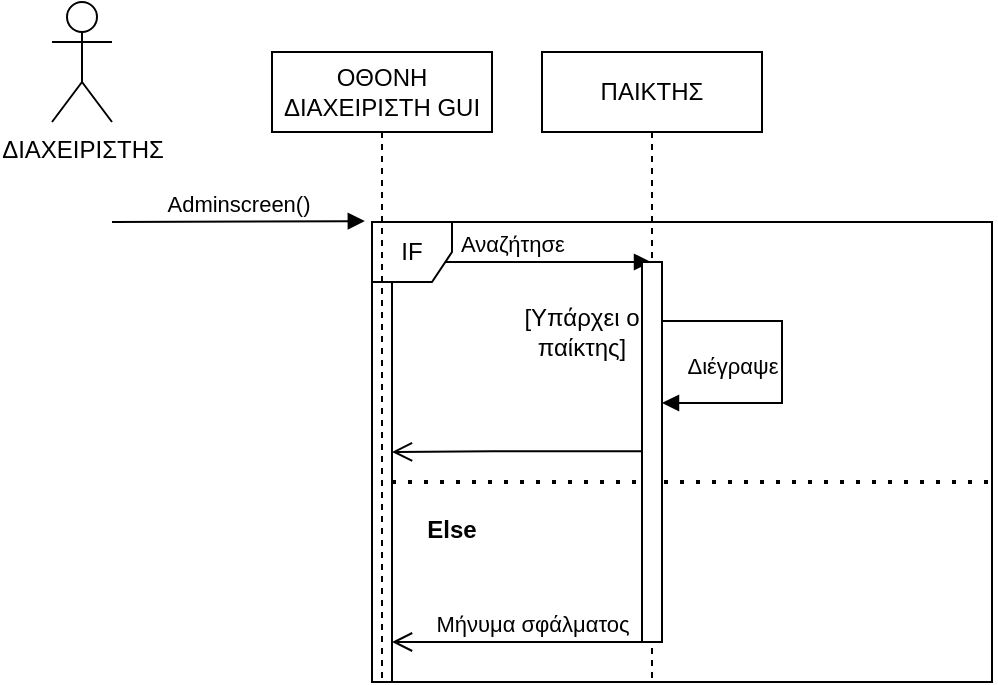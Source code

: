 <mxfile version="18.1.1" type="device"><diagram id="kgpKYQtTHZ0yAKxKKP6v" name="Page-1"><mxGraphModel dx="1784" dy="495" grid="1" gridSize="10" guides="1" tooltips="1" connect="1" arrows="1" fold="1" page="1" pageScale="1" pageWidth="850" pageHeight="1100" math="0" shadow="0"><root><mxCell id="0"/><mxCell id="1" parent="0"/><mxCell id="Bc2SlUVs3LdDelOjxjiG-2" value="ΔΙΑΧΕΙΡΙΣΤΗΣ" style="shape=umlActor;verticalLabelPosition=bottom;verticalAlign=top;html=1;" parent="1" vertex="1"><mxGeometry x="-40" y="130" width="30" height="60" as="geometry"/></mxCell><mxCell id="Bc2SlUVs3LdDelOjxjiG-3" value="Adminscreen()" style="html=1;verticalAlign=bottom;endArrow=block;rounded=0;entryX=-0.359;entryY=-0.002;entryDx=0;entryDy=0;entryPerimeter=0;" parent="1" target="Bc2SlUVs3LdDelOjxjiG-7" edge="1"><mxGeometry x="0.004" width="80" relative="1" as="geometry"><mxPoint x="-10" y="240.0" as="sourcePoint"/><mxPoint x="129.5" y="240.0" as="targetPoint"/><mxPoint as="offset"/></mxGeometry></mxCell><mxCell id="Bc2SlUVs3LdDelOjxjiG-7" value="" style="html=1;points=[];perimeter=orthogonalPerimeter;" parent="1" vertex="1"><mxGeometry x="120" y="240" width="10" height="230" as="geometry"/></mxCell><mxCell id="Bc2SlUVs3LdDelOjxjiG-9" value="" style="html=1;points=[];perimeter=orthogonalPerimeter;" parent="1" vertex="1"><mxGeometry x="255" y="260" width="10" height="190" as="geometry"/></mxCell><mxCell id="Bc2SlUVs3LdDelOjxjiG-10" value="Αναζήτησε" style="html=1;verticalAlign=bottom;endArrow=block;rounded=0;" parent="1" edge="1"><mxGeometry x="0.004" width="80" relative="1" as="geometry"><mxPoint x="120" y="260.0" as="sourcePoint"/><mxPoint x="259.5" y="260.0" as="targetPoint"/><mxPoint as="offset"/></mxGeometry></mxCell><mxCell id="Bc2SlUVs3LdDelOjxjiG-12" value="IF" style="shape=umlFrame;whiteSpace=wrap;html=1;width=40;height=30;" parent="1" vertex="1"><mxGeometry x="120" y="240" width="310" height="230" as="geometry"/></mxCell><mxCell id="Bc2SlUVs3LdDelOjxjiG-13" value="[Υπάρχει ο παίκτης]" style="text;html=1;strokeColor=none;fillColor=none;align=center;verticalAlign=middle;whiteSpace=wrap;rounded=0;fontColor=default;" parent="1" vertex="1"><mxGeometry x="195" y="280" width="60" height="30" as="geometry"/></mxCell><mxCell id="Bc2SlUVs3LdDelOjxjiG-14" value="" style="endArrow=none;dashed=1;html=1;dashPattern=1 3;strokeWidth=2;rounded=0;" parent="1" edge="1"><mxGeometry width="50" height="50" relative="1" as="geometry"><mxPoint x="130" y="370" as="sourcePoint"/><mxPoint x="430" y="370" as="targetPoint"/><Array as="points"/></mxGeometry></mxCell><mxCell id="Bc2SlUVs3LdDelOjxjiG-15" value="Διέγραψε" style="html=1;verticalAlign=bottom;endArrow=block;rounded=0;" parent="1" edge="1"><mxGeometry x="0.565" y="-10" width="80" relative="1" as="geometry"><mxPoint x="265" y="289.5" as="sourcePoint"/><mxPoint x="265" y="330.5" as="targetPoint"/><mxPoint as="offset"/><Array as="points"><mxPoint x="325" y="289.5"/><mxPoint x="325" y="330.5"/></Array></mxGeometry></mxCell><mxCell id="Bc2SlUVs3LdDelOjxjiG-17" value="Else" style="text;align=center;fontStyle=1;verticalAlign=middle;spacingLeft=3;spacingRight=3;strokeColor=none;rotatable=0;points=[[0,0.5],[1,0.5]];portConstraint=eastwest;fontColor=default;" parent="1" vertex="1"><mxGeometry x="120" y="380" width="80" height="26" as="geometry"/></mxCell><mxCell id="Bc2SlUVs3LdDelOjxjiG-18" value="Μήνυμα σφάλματος" style="html=1;verticalAlign=bottom;endArrow=open;endSize=8;rounded=0;fontColor=default;" parent="1" edge="1"><mxGeometry x="-0.12" relative="1" as="geometry"><mxPoint x="255" y="450" as="sourcePoint"/><mxPoint x="130" y="450" as="targetPoint"/><Array as="points"><mxPoint x="255" y="450"/></Array><mxPoint as="offset"/></mxGeometry></mxCell><mxCell id="Bc2SlUVs3LdDelOjxjiG-19" value="" style="html=1;verticalAlign=bottom;endArrow=open;endSize=8;rounded=0;strokeColor=#000000;" parent="1" edge="1"><mxGeometry relative="1" as="geometry"><mxPoint x="255" y="354.66" as="sourcePoint"/><mxPoint x="130" y="355" as="targetPoint"/><Array as="points"><mxPoint x="180" y="354.66"/></Array></mxGeometry></mxCell><mxCell id="Wyn5xKTJlFVSzQ2vPq9V-3" value="ΟΘΟΝΗ ΔΙΑΧΕΙΡΙΣΤΗ GUI" style="shape=umlLifeline;perimeter=lifelinePerimeter;whiteSpace=wrap;html=1;container=1;collapsible=0;recursiveResize=0;outlineConnect=0;" parent="1" vertex="1"><mxGeometry x="70" y="155" width="110" height="315" as="geometry"/></mxCell><mxCell id="m01VGMEZmQEB3gHaLYp7-1" value="ΠΑΙΚΤΗΣ" style="shape=umlLifeline;perimeter=lifelinePerimeter;whiteSpace=wrap;html=1;container=1;collapsible=0;recursiveResize=0;outlineConnect=0;" vertex="1" parent="1"><mxGeometry x="205" y="155" width="110" height="315" as="geometry"/></mxCell><mxCell id="m01VGMEZmQEB3gHaLYp7-2" value="" style="html=1;points=[];perimeter=orthogonalPerimeter;" vertex="1" parent="m01VGMEZmQEB3gHaLYp7-1"><mxGeometry x="50" y="105" width="10" height="190" as="geometry"/></mxCell></root></mxGraphModel></diagram></mxfile>